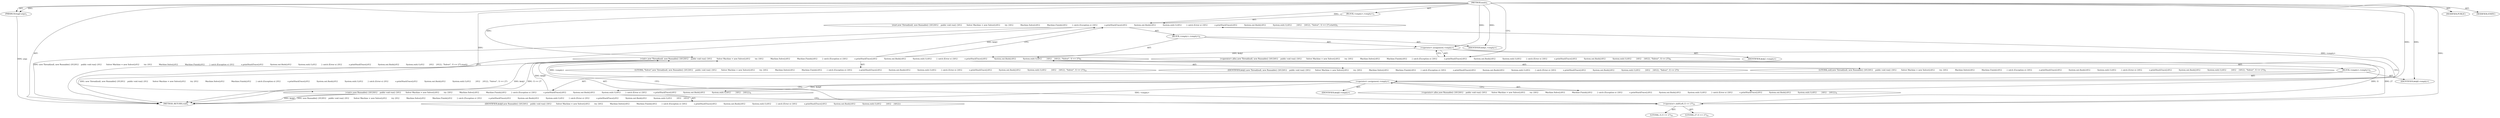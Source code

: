 digraph "main" {  
"17" [label = <(METHOD,main)<SUB>1</SUB>> ]
"18" [label = <(PARAM,String[] args)<SUB>1</SUB>> ]
"19" [label = <(BLOCK,&lt;empty&gt;,&lt;empty&gt;)<SUB>1</SUB>> ]
"20" [label = <(start,new Thread(null, new Runnable() {\012\012    public void run() {\012        Solver Machine = new Solver();\012        try {\012            Machine.Solve();\012            Machine.Finish();\012        } catch (Exception e) {\012            e.printStackTrace();\012            System.out.flush();\012            System.exit(-1);\012        } catch (Error e) {\012            e.printStackTrace();\012            System.out.flush();\012            System.exit(-1);\012        }\012    }\012}, &quot;Solver&quot;, 1l &lt;&lt; 27).start())<SUB>5</SUB>> ]
"21" [label = <(BLOCK,&lt;empty&gt;,&lt;empty&gt;)<SUB>5</SUB>> ]
"22" [label = <(&lt;operator&gt;.assignment,&lt;empty&gt;)> ]
"23" [label = <(IDENTIFIER,$obj1,&lt;empty&gt;)> ]
"24" [label = <(&lt;operator&gt;.alloc,new Thread(null, new Runnable() {\012\012    public void run() {\012        Solver Machine = new Solver();\012        try {\012            Machine.Solve();\012            Machine.Finish();\012        } catch (Exception e) {\012            e.printStackTrace();\012            System.out.flush();\012            System.exit(-1);\012        } catch (Error e) {\012            e.printStackTrace();\012            System.out.flush();\012            System.exit(-1);\012        }\012    }\012}, &quot;Solver&quot;, 1l &lt;&lt; 27))<SUB>5</SUB>> ]
"25" [label = <(&lt;init&gt;,new Thread(null, new Runnable() {\012\012    public void run() {\012        Solver Machine = new Solver();\012        try {\012            Machine.Solve();\012            Machine.Finish();\012        } catch (Exception e) {\012            e.printStackTrace();\012            System.out.flush();\012            System.exit(-1);\012        } catch (Error e) {\012            e.printStackTrace();\012            System.out.flush();\012            System.exit(-1);\012        }\012    }\012}, &quot;Solver&quot;, 1l &lt;&lt; 27))<SUB>5</SUB>> ]
"26" [label = <(IDENTIFIER,$obj1,new Thread(null, new Runnable() {\012\012    public void run() {\012        Solver Machine = new Solver();\012        try {\012            Machine.Solve();\012            Machine.Finish();\012        } catch (Exception e) {\012            e.printStackTrace();\012            System.out.flush();\012            System.exit(-1);\012        } catch (Error e) {\012            e.printStackTrace();\012            System.out.flush();\012            System.exit(-1);\012        }\012    }\012}, &quot;Solver&quot;, 1l &lt;&lt; 27))> ]
"27" [label = <(LITERAL,null,new Thread(null, new Runnable() {\012\012    public void run() {\012        Solver Machine = new Solver();\012        try {\012            Machine.Solve();\012            Machine.Finish();\012        } catch (Exception e) {\012            e.printStackTrace();\012            System.out.flush();\012            System.exit(-1);\012        } catch (Error e) {\012            e.printStackTrace();\012            System.out.flush();\012            System.exit(-1);\012        }\012    }\012}, &quot;Solver&quot;, 1l &lt;&lt; 27))<SUB>5</SUB>> ]
"28" [label = <(BLOCK,&lt;empty&gt;,&lt;empty&gt;)<SUB>5</SUB>> ]
"29" [label = <(&lt;operator&gt;.assignment,&lt;empty&gt;)> ]
"30" [label = <(IDENTIFIER,$obj0,&lt;empty&gt;)> ]
"31" [label = <(&lt;operator&gt;.alloc,new Runnable() {\012\012    public void run() {\012        Solver Machine = new Solver();\012        try {\012            Machine.Solve();\012            Machine.Finish();\012        } catch (Exception e) {\012            e.printStackTrace();\012            System.out.flush();\012            System.exit(-1);\012        } catch (Error e) {\012            e.printStackTrace();\012            System.out.flush();\012            System.exit(-1);\012        }\012    }\012})<SUB>5</SUB>> ]
"32" [label = <(&lt;init&gt;,new Runnable() {\012\012    public void run() {\012        Solver Machine = new Solver();\012        try {\012            Machine.Solve();\012            Machine.Finish();\012        } catch (Exception e) {\012            e.printStackTrace();\012            System.out.flush();\012            System.exit(-1);\012        } catch (Error e) {\012            e.printStackTrace();\012            System.out.flush();\012            System.exit(-1);\012        }\012    }\012})<SUB>5</SUB>> ]
"33" [label = <(IDENTIFIER,$obj0,new Runnable() {\012\012    public void run() {\012        Solver Machine = new Solver();\012        try {\012            Machine.Solve();\012            Machine.Finish();\012        } catch (Exception e) {\012            e.printStackTrace();\012            System.out.flush();\012            System.exit(-1);\012        } catch (Error e) {\012            e.printStackTrace();\012            System.out.flush();\012            System.exit(-1);\012        }\012    }\012})> ]
"34" [label = <(IDENTIFIER,$obj0,&lt;empty&gt;)> ]
"35" [label = <(LITERAL,&quot;Solver&quot;,new Thread(null, new Runnable() {\012\012    public void run() {\012        Solver Machine = new Solver();\012        try {\012            Machine.Solve();\012            Machine.Finish();\012        } catch (Exception e) {\012            e.printStackTrace();\012            System.out.flush();\012            System.exit(-1);\012        } catch (Error e) {\012            e.printStackTrace();\012            System.out.flush();\012            System.exit(-1);\012        }\012    }\012}, &quot;Solver&quot;, 1l &lt;&lt; 27))<SUB>21</SUB>> ]
"36" [label = <(&lt;operator&gt;.shiftLeft,1l &lt;&lt; 27)<SUB>21</SUB>> ]
"37" [label = <(LITERAL,1l,1l &lt;&lt; 27)<SUB>21</SUB>> ]
"38" [label = <(LITERAL,27,1l &lt;&lt; 27)<SUB>21</SUB>> ]
"39" [label = <(IDENTIFIER,$obj1,&lt;empty&gt;)> ]
"40" [label = <(MODIFIER,PUBLIC)> ]
"41" [label = <(MODIFIER,STATIC)> ]
"42" [label = <(METHOD_RETURN,void)<SUB>1</SUB>> ]
  "17" -> "18"  [ label = "AST: "] 
  "17" -> "19"  [ label = "AST: "] 
  "17" -> "40"  [ label = "AST: "] 
  "17" -> "41"  [ label = "AST: "] 
  "17" -> "42"  [ label = "AST: "] 
  "19" -> "20"  [ label = "AST: "] 
  "20" -> "21"  [ label = "AST: "] 
  "21" -> "22"  [ label = "AST: "] 
  "21" -> "25"  [ label = "AST: "] 
  "21" -> "39"  [ label = "AST: "] 
  "22" -> "23"  [ label = "AST: "] 
  "22" -> "24"  [ label = "AST: "] 
  "25" -> "26"  [ label = "AST: "] 
  "25" -> "27"  [ label = "AST: "] 
  "25" -> "28"  [ label = "AST: "] 
  "25" -> "35"  [ label = "AST: "] 
  "25" -> "36"  [ label = "AST: "] 
  "28" -> "29"  [ label = "AST: "] 
  "28" -> "32"  [ label = "AST: "] 
  "28" -> "34"  [ label = "AST: "] 
  "29" -> "30"  [ label = "AST: "] 
  "29" -> "31"  [ label = "AST: "] 
  "32" -> "33"  [ label = "AST: "] 
  "36" -> "37"  [ label = "AST: "] 
  "36" -> "38"  [ label = "AST: "] 
  "20" -> "42"  [ label = "CFG: "] 
  "22" -> "31"  [ label = "CFG: "] 
  "25" -> "20"  [ label = "CFG: "] 
  "24" -> "22"  [ label = "CFG: "] 
  "36" -> "25"  [ label = "CFG: "] 
  "29" -> "32"  [ label = "CFG: "] 
  "32" -> "36"  [ label = "CFG: "] 
  "31" -> "29"  [ label = "CFG: "] 
  "17" -> "24"  [ label = "CFG: "] 
  "18" -> "42"  [ label = "DDG: args"] 
  "25" -> "42"  [ label = "DDG: $obj1"] 
  "29" -> "42"  [ label = "DDG: &lt;empty&gt;"] 
  "32" -> "42"  [ label = "DDG: $obj0"] 
  "32" -> "42"  [ label = "DDG: new Runnable() {\012\012    public void run() {\012        Solver Machine = new Solver();\012        try {\012            Machine.Solve();\012            Machine.Finish();\012        } catch (Exception e) {\012            e.printStackTrace();\012            System.out.flush();\012            System.exit(-1);\012        } catch (Error e) {\012            e.printStackTrace();\012            System.out.flush();\012            System.exit(-1);\012        }\012    }\012}"] 
  "25" -> "42"  [ label = "DDG: 1l &lt;&lt; 27"] 
  "25" -> "42"  [ label = "DDG: new Thread(null, new Runnable() {\012\012    public void run() {\012        Solver Machine = new Solver();\012        try {\012            Machine.Solve();\012            Machine.Finish();\012        } catch (Exception e) {\012            e.printStackTrace();\012            System.out.flush();\012            System.exit(-1);\012        } catch (Error e) {\012            e.printStackTrace();\012            System.out.flush();\012            System.exit(-1);\012        }\012    }\012}, &quot;Solver&quot;, 1l &lt;&lt; 27)"] 
  "20" -> "42"  [ label = "DDG: new Thread(null, new Runnable() {\012\012    public void run() {\012        Solver Machine = new Solver();\012        try {\012            Machine.Solve();\012            Machine.Finish();\012        } catch (Exception e) {\012            e.printStackTrace();\012            System.out.flush();\012            System.exit(-1);\012        } catch (Error e) {\012            e.printStackTrace();\012            System.out.flush();\012            System.exit(-1);\012        }\012    }\012}, &quot;Solver&quot;, 1l &lt;&lt; 27).start()"] 
  "17" -> "18"  [ label = "DDG: "] 
  "29" -> "20"  [ label = "DDG: &lt;empty&gt;"] 
  "25" -> "20"  [ label = "DDG: $obj1"] 
  "17" -> "20"  [ label = "DDG: "] 
  "17" -> "22"  [ label = "DDG: "] 
  "17" -> "39"  [ label = "DDG: "] 
  "22" -> "25"  [ label = "DDG: $obj1"] 
  "17" -> "25"  [ label = "DDG: "] 
  "29" -> "25"  [ label = "DDG: &lt;empty&gt;"] 
  "32" -> "25"  [ label = "DDG: $obj0"] 
  "36" -> "25"  [ label = "DDG: 1l"] 
  "36" -> "25"  [ label = "DDG: 27"] 
  "17" -> "29"  [ label = "DDG: "] 
  "17" -> "34"  [ label = "DDG: "] 
  "17" -> "36"  [ label = "DDG: "] 
  "29" -> "32"  [ label = "DDG: $obj0"] 
  "17" -> "32"  [ label = "DDG: "] 
}

